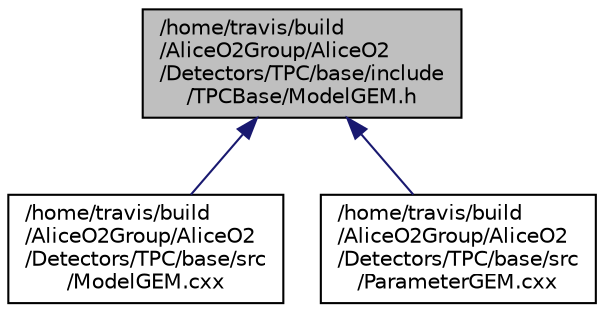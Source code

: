 digraph "/home/travis/build/AliceO2Group/AliceO2/Detectors/TPC/base/include/TPCBase/ModelGEM.h"
{
 // INTERACTIVE_SVG=YES
  bgcolor="transparent";
  edge [fontname="Helvetica",fontsize="10",labelfontname="Helvetica",labelfontsize="10"];
  node [fontname="Helvetica",fontsize="10",shape=record];
  Node1 [label="/home/travis/build\l/AliceO2Group/AliceO2\l/Detectors/TPC/base/include\l/TPCBase/ModelGEM.h",height=0.2,width=0.4,color="black", fillcolor="grey75", style="filled" fontcolor="black"];
  Node1 -> Node2 [dir="back",color="midnightblue",fontsize="10",style="solid",fontname="Helvetica"];
  Node2 [label="/home/travis/build\l/AliceO2Group/AliceO2\l/Detectors/TPC/base/src\l/ModelGEM.cxx",height=0.2,width=0.4,color="black",URL="$d9/dca/ModelGEM_8cxx.html",tooltip="Implementations of the model calculations + simulations of the GEM efficiencies. "];
  Node1 -> Node3 [dir="back",color="midnightblue",fontsize="10",style="solid",fontname="Helvetica"];
  Node3 [label="/home/travis/build\l/AliceO2Group/AliceO2\l/Detectors/TPC/base/src\l/ParameterGEM.cxx",height=0.2,width=0.4,color="black",URL="$de/d9b/ParameterGEM_8cxx.html",tooltip="Implementation of the parameter class for the GEM stack. "];
}
